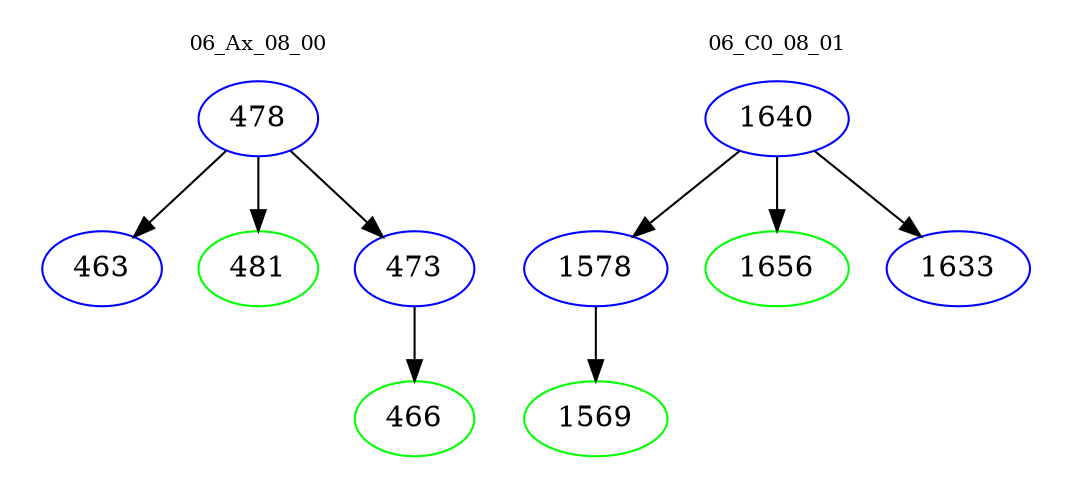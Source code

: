 digraph{
subgraph cluster_0 {
color = white
label = "06_Ax_08_00";
fontsize=10;
T0_478 [label="478", color="blue"]
T0_478 -> T0_463 [color="black"]
T0_463 [label="463", color="blue"]
T0_478 -> T0_481 [color="black"]
T0_481 [label="481", color="green"]
T0_478 -> T0_473 [color="black"]
T0_473 [label="473", color="blue"]
T0_473 -> T0_466 [color="black"]
T0_466 [label="466", color="green"]
}
subgraph cluster_1 {
color = white
label = "06_C0_08_01";
fontsize=10;
T1_1640 [label="1640", color="blue"]
T1_1640 -> T1_1578 [color="black"]
T1_1578 [label="1578", color="blue"]
T1_1578 -> T1_1569 [color="black"]
T1_1569 [label="1569", color="green"]
T1_1640 -> T1_1656 [color="black"]
T1_1656 [label="1656", color="green"]
T1_1640 -> T1_1633 [color="black"]
T1_1633 [label="1633", color="blue"]
}
}
